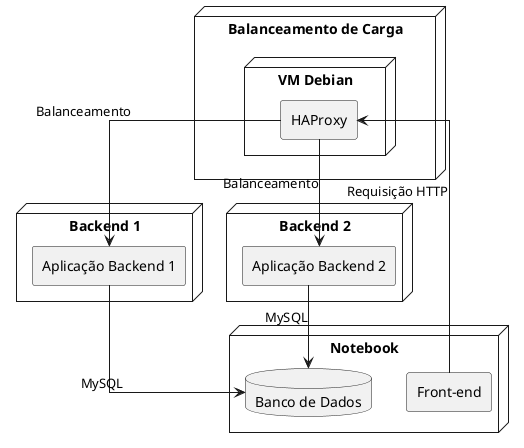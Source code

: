 @startuml
skinparam linetype ortho

node "Balanceamento de Carga" {
  node "VM Debian" {
    rectangle "HAProxy" as haproxy
  }
}

node "Backend 1" {
  rectangle "Aplicação Backend 1" as backend1
}

node "Backend 2" {
  rectangle "Aplicação Backend 2" as backend2
}

node "Notebook" {
  rectangle "Front-end" as frontend
  database "Banco de Dados" as db
}

frontend --> haproxy : "Requisição HTTP"
haproxy --> backend1 : "Balanceamento"
haproxy --> backend2 : "Balanceamento"

backend1 --> db : "MySQL"
backend2 --> db : "MySQL"

@enduml
